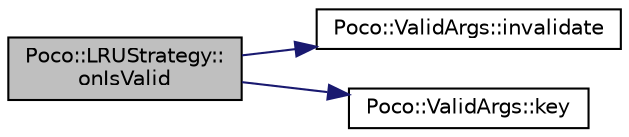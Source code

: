 digraph "Poco::LRUStrategy::onIsValid"
{
 // LATEX_PDF_SIZE
  edge [fontname="Helvetica",fontsize="10",labelfontname="Helvetica",labelfontsize="10"];
  node [fontname="Helvetica",fontsize="10",shape=record];
  rankdir="LR";
  Node1 [label="Poco::LRUStrategy::\lonIsValid",height=0.2,width=0.4,color="black", fillcolor="grey75", style="filled", fontcolor="black",tooltip="Removes all elements from the cache."];
  Node1 -> Node2 [color="midnightblue",fontsize="10",style="solid",fontname="Helvetica"];
  Node2 [label="Poco::ValidArgs::invalidate",height=0.2,width=0.4,color="black", fillcolor="white", style="filled",URL="$classPoco_1_1ValidArgs.html#aece36f9c0915e6386f01b2d2b35fc596",tooltip=" "];
  Node1 -> Node3 [color="midnightblue",fontsize="10",style="solid",fontname="Helvetica"];
  Node3 [label="Poco::ValidArgs::key",height=0.2,width=0.4,color="black", fillcolor="white", style="filled",URL="$classPoco_1_1ValidArgs.html#a973dc3e109e0a213337384fcb3422562",tooltip=" "];
}
